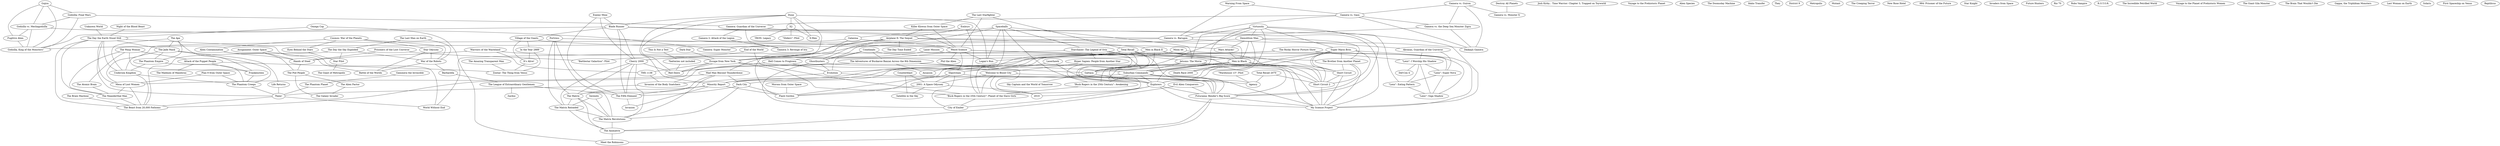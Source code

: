 graph G {
n8[label="Gojira"];
n13[label="Fortress"];
n14[label="Total Recall 2070"];
n27[label="Godzilla: Final Wars"];
n39[label="Virtuosity"];
n45[label="The Last Man on Earth"];
n51[label="Super Mario Bros."];
n62[label="Spaceballs"];
n68[label="The Rocky Horror Picture Show"];
n84[label="The Last Starfighter"];
n242[label="Galaxina"];
n273[label="Dune"];
n279[label="Josh Kirby... Time Warrior: Chapter 3, Trapped on Toyworld"];
n280[label="Cosmos: War of the Planets"];
n281[label="Assignment: Outer Space"];
n282[label="Voyage to the Prehistoric Planet"];
n283[label="Warning From Space"];
n284[label="This Is Not a Test"];
n286[label="The Wasp Woman"];
n287[label="Unknown World"];
n371[label="Starchaser: The Legend of Orin"];
n372[label="Coneheads"];
n378[label="Enemy Mine"];
n390[label="Blade Runner"];
n422[label="Alien Contamination"];
n423[label="Alien Species"];
n425[label="Warriors of the Wasteland"];
n431[label="Counterblast"];
n433[label="The Day the Sky Exploded"];
n435[label="The Doomsday Machine"];
n436[label="Embryo"];
n437[label="End of the World"];
n445[label="Idaho Transfer"];
n460[label="Prisoners of the Lost Universe"];
n466[label="Star Odyssey"];
n469[label="They"];
n527[label="District 9"];
n529[label="Attack of the Puppet People"];
n530[label="Village of the Giants"];
n542[label="Demolition Man"];
n553[label="Metropolis"];
n581[label="Plan 9 from Outer Space"];
n591[label="The Adventures of Buckaroo Banzai Across the 8th Dimension"];
n592[label="Killer Klowns from Outer Space"];
n602[label="The Ape"];
n630[label="Weird Science"];
n655[label="The Amazing Transparent Man"];
n664[label="The Madmen of Mandoras"];
n667[label="Hands of Steel"];
n683[label="Mutant"];
n697[label="Night of the Blood Beast"];
n707[label="Total Recall"];
n721[label="In the Year 2889"];
n725[label="Gamera vs. Guiron"];
n728[label="The Creeping Terror"];
n729[label="Gammera the Invincible"];
n740[label="Laserhawk"];
n741[label="Airplane II: The Sequel"];
n746[label="Omega Cop"];
n747[label="Men in Black II"];
n748[label="Mars Attacks!"];
n761[label="The Day the Earth Stood Still"];
n766[label="Godzilla vs. Mechagodzilla"];
n769[label="Moon 44"];
n780[label="Men in Black"];
n781[label="Cherry 2000"];
n784[label="Death Race 2000"];
n789[label="Morons from Outer Space"];
n795[label="Dark Star"];
n811[label="New Rose Hotel"];
n856[label="The Jade Mask"];
n857[label="Evil Alien Conquerors"];
n1050[label="Jetsons: The Movie"];
n1059[label="Mad Max Beyond Thunderdome"];
n1070[label="Frankenstein"];
n1129[label="The Day Time Ended"];
n1130[label="Eyes Behind the Stars"];
n1131[label="War of the Robots"];
n1132[label="984: Prisoner of the Future"];
n1134[label="Slipstream"];
n1135[label="The Pod People"];
n1136[label="Star Knight"];
n1137[label="Invaders from Space"];
n1138[label="The Alien Factor"];
n1139[label="Hyper Sapien: People from Another Star"];
n1141[label="Welcome to Blood City"];
n1142[label="It's Alive!"];
n1143[label="Future Hunters"];
n1148[label="The Brother from Another Planet"];
n1152[label="Rio 70"];
n1153[label="Star Pilot"];
n1154[label="Assassin"];
n1155[label="Fugitive Alien"];
n1158[label="Robo Vampire"];
n1160[label="Life Returns"];
n1161[label="The Giant of Metropolis"];
n1162[label="R.O.T.O.R."];
n1164[label="Abraxas, Guardian of the Universe"];
n1174[label="\"Lexx\": I Worship His Shadow"];
n1175[label="\"Lexx\": Super Nova"];
n1176[label="\"Lexx\": Eating Pattern"];
n1177[label="\"Lexx\": Giga Shadow"];
n1193[label="Def-Con 4"];
n1194[label="Hell Comes to Frogtown"];
n1216[label="2001: A Space Odyssey"];
n1225[label="The Atomic Brain"];
n1226[label="The Incredible Petrified World"];
n1229[label="Voyage to the Planet of Prehistoric Women"];
n1233[label="Mesa of Lost Women"];
n1234[label="Laser Mission"];
n1241[label="Zontar: The Thing from Venus"];
n1243[label="The Galaxy Invader"];
n1244[label="Battle of the Worlds"];
n1245[label="The Brain Machine"];
n1248[label="The Phantom Planet"];
n1252[label="Destroy All Planets"];
n1356[label="The Giant Gila Monster"];
n1365[label="The Brain That Wouldn't Die"];
n1377[label="Gappa, the Triphibian Monsters"];
n1382[label="Last Woman on Earth"];
n1393[label="Barbarella"];
n1394[label="Escape from New York"];
n1396[label="Solaris"];
n1401[label="Suburban Commando"];
n1409[label="The League of Extraordinary Gentlemen"];
n1490[label="Dark City"];
n4953[label="\"Buck Rogers in the 25th Century\": Awakening"];
n4954[label="\"Buck Rogers in the 25th Century\": Planet of the Slave Girls"];
n5514[label="X2"];
n5515[label="Godzilla, King of the Monsters!"];
n5588[label="Minority Report"];
n5592[label="Ghostbusters"];
n5594[label="Zardoz"];
n5595[label="Short Circuit"];
n5613[label="Gattaca"];
n5949[label="Explorers"];
n5986[label="\"Sliders\": Pilot"];
n6131[label="*batteries not included"];
n6132[label="Serenity"];
n6133[label="The Fifth Element"];
n6134[label="Evolution"];
n6178[label="Futurama: Bender's Big Score"];
n6534[label="Logan's Run"];
n6738[label="Gamera vs. Gaos"];
n6739[label="Gamera vs. Monster X"];
n6740[label="Gamera vs. the Deep Sea Monster Zigra"];
n6755[label="City of Ember"];
n6811[label="The Phantom Empire"];
n6812[label="Undersea Kingdom"];
n6813[label="The Phantom Creeps"];
n6993[label="Phil the Alien"];
n7003[label="Flash Gordon"];
n7004[label="\"Battlestar Galactica\": Pilot"];
n7015[label="Short Circuit 2"];
n7113[label="First Spaceship on Venus"];
n7114[label="Gamera: Guardian of the Universe"];
n7115[label="Gamera 2: Attack of the Legion"];
n7116[label="Gamera 3: Revenge of Iris"];
n7123[label="My Science Project"];
n7175[label="Invasion"];
n7258[label="X-Men"];
n7317[label="2010"];
n7323[label="THX 1138"];
n7389[label="Reptilicus"];
n7390[label="The Neanderthal Man"];
n7409[label="The Matrix"];
n7410[label="The Matrix Reloaded"];
n7411[label="The Matrix Revolutions"];
n7412[label="The Animatrix"];
n7424[label="Invasion of the Body Snatchers"];
n7425[label="Red Dawn"];
n7432[label="\"Warehouse 13\": Pilot"];
n7444[label="Sky Captain and the World of Tomorrow"];
n8004[label="TRON: Legacy"];
n8086[label="Agency"];
n8229[label="Gamera vs. Barugon"];
n8282[label="Meet the Robinsons"];
n8284[label="Them!"];
n8285[label="The Beast from 20,000 Fathoms"];
n8286[label="World Without End"];
n8287[label="Satellite in the Sky"];
n8289[label="Daikaijû Gamera"];
n8290[label="Gamera: Super Monster"];
n7409 -- n7410;
n7409 -- n7411;
n7409 -- n7412;
n6813 -- n8284;
n1401 -- n6178;
n1401 -- n5588;
n1401 -- n7123;
n1401 -- n4953;
n1401 -- n5949;
n741 -- n747;
n741 -- n1394;
n741 -- n5515;
n741 -- n1194;
n741 -- n780;
n741 -- n5592;
n741 -- n1129;
n1142 -- n1241;
n655 -- n1241;
n7115 -- n7116;
n1164 -- n1174;
n1164 -- n1175;
n1233 -- n7390;
n1233 -- n8285;
n747 -- n7015;
n747 -- n5588;
n747 -- n6134;
n747 -- n5595;
n747 -- n780;
n747 -- n5613;
n436 -- n4954;
n436 -- n741;
n7390 -- n8285;
n1409 -- n6133;
n1409 -- n5594;
n14 -- n7015;
n14 -- n8086;
n372 -- n591;
n372 -- n7015;
n372 -- n5592;
n372 -- n6134;
n1059 -- n7409;
n1059 -- n1233;
n1059 -- n7411;
n1059 -- n1490;
n542 -- n1164;
n542 -- n1394;
n542 -- n784;
n542 -- n780;
n542 -- n748;
n542 -- n1148;
n460 -- n7004;
n460 -- n667;
n284 -- n6131;
n8284 -- n8286;
n8284 -- n8285;
n789 -- n7003;
n8229 -- n8289;
n8229 -- n8290;
n591 -- n1401;
n591 -- n7317;
n591 -- n1154;
n591 -- n7425;
n591 -- n7424;
n7015 -- n7123;
n84 -- n630;
n84 -- n592;
n84 -- n707;
n602 -- n1070;
n602 -- n6811;
n602 -- n6812;
n602 -- n856;
n766 -- n5515;
n766 -- n1155;
n766 -- n8290;
n280 -- n422;
n280 -- n1130;
n280 -- n1131;
n280 -- n466;
n6740 -- n8289;
n6740 -- n8229;
n1394 -- n7425;
n1394 -- n4954;
n1394 -- n5613;
n1394 -- n8285;
n1394 -- n7323;
n529 -- n1241;
n529 -- n664;
n529 -- n1070;
n1153 -- n1161;
n761 -- n1233;
n761 -- n7390;
n761 -- n8284;
n761 -- n6812;
n761 -- n856;
n761 -- n8286;
n761 -- n8285;
n7410 -- n7411;
n7410 -- n7412;
n746 -- n8282;
n746 -- n761;
n1174 -- n1175;
n1174 -- n1177;
n1174 -- n1176;
n1174 -- n1193;
n630 -- n6534;
n630 -- n7123;
n630 -- n1134;
n630 -- n781;
n630 -- n1148;
n630 -- n6993;
n6178 -- n8282;
n6178 -- n7123;
n6178 -- n7412;
n729 -- n1248;
n7432 -- n8086;
n697 -- n761;
n1234 -- n1394;
n1234 -- n5613;
n6133 -- n7175;
n725 -- n6739;
n725 -- n6738;
n725 -- n6740;
n725 -- n8289;
n1138 -- n1243;
n857 -- n6178;
n857 -- n7412;
n1160 -- n8284;
n5588 -- n7409;
n5588 -- n7175;
n5588 -- n6133;
n5588 -- n7003;
n1155 -- n5515;
n6134 -- n6178;
n6134 -- n7424;
n1131 -- n1393;
n1131 -- n1244;
n1050 -- n1401;
n1050 -- n6178;
n1050 -- n7123;
n1050 -- n4953;
n1050 -- n4954;
n1050 -- n5949;
n721 -- n1241;
n721 -- n1142;
n13 -- n7410;
n13 -- n7411;
n13 -- n7409;
n13 -- n630;
n4953 -- n4954;
n371 -- n1050;
n371 -- n1139;
n371 -- n8286;
n371 -- n5949;
n1393 -- n1409;
n6812 -- n6813;
n6812 -- n8285;
n530 -- n748;
n530 -- n721;
n530 -- n1142;
n1135 -- n1138;
n1135 -- n1243;
n425 -- n667;
n425 -- n1394;
n425 -- n7323;
n45 -- n433;
n45 -- n1131;
n856 -- n6813;
n856 -- n1160;
n856 -- n6812;
n856 -- n6811;
n7411 -- n7412;
n286 -- n1225;
n286 -- n7390;
n286 -- n529;
n286 -- n1070;
n281 -- n667;
n281 -- n1244;
n27 -- n5515;
n27 -- n7114;
n27 -- n766;
n1139 -- n5949;
n1139 -- n1141;
n5595 -- n7015;
n5595 -- n7123;
n466 -- n1131;
n466 -- n1244;
n1194 -- n6134;
n1194 -- n7425;
n39 -- n1401;
n39 -- n542;
n39 -- n6178;
n39 -- n1050;
n39 -- n7123;
n39 -- n5949;
n39 -- n5613;
n39 -- n51;
n1175 -- n1177;
n1175 -- n1176;
n769 -- n6534;
n769 -- n1177;
n6811 -- n6813;
n6811 -- n6812;
n1245 -- n8285;
n780 -- n1401;
n780 -- n7015;
n780 -- n5588;
n780 -- n5595;
n780 -- n784;
n780 -- n5949;
n780 -- n5613;
n6738 -- n8229;
n6738 -- n6740;
n6738 -- n8289;
n6738 -- n7114;
n1176 -- n1177;
n4954 -- n6755;
n431 -- n8287;
n431 -- n1216;
n795 -- n1394;
n1134 -- n6755;
n1134 -- n6178;
n1134 -- n1216;
n1134 -- n7003;
n6132 -- n7410;
n6132 -- n7411;
n5514 -- n5986;
n5514 -- n7258;
n5514 -- n8004;
n1070 -- n6813;
n1225 -- n7390;
n707 -- n8086;
n707 -- n1154;
n707 -- n780;
n707 -- n5949;
n707 -- n5613;
n707 -- n781;
n1252 -- n6739;
n5592 -- n7015;
n5592 -- n6755;
n5592 -- n6134;
n1130 -- n1153;
n5949 -- n7317;
n5949 -- n6755;
n5949 -- n6178;
n5949 -- n7123;
n1141 -- n8086;
n1141 -- n7317;
n1141 -- n4954;
n1141 -- n1216;
n5613 -- n7444;
n5613 -- n5949;
n7412 -- n8282;
n581 -- n6813;
n581 -- n1233;
n1216 -- n7317;
n1216 -- n8287;
n1216 -- n7003;
n748 -- n780;
n390 -- n630;
n390 -- n5515;
n390 -- n6133;
n390 -- n7123;
n390 -- n530;
n390 -- n1176;
n390 -- n781;
n7114 -- n7115;
n7114 -- n8229;
n7114 -- n7116;
n781 -- n7409;
n781 -- n7410;
n781 -- n6133;
n781 -- n7411;
n781 -- n7425;
n8 -- n5515;
n8 -- n27;
n8 -- n766;
n8 -- n1155;
n378 -- n390;
n378 -- n781;
n378 -- n6133;
n433 -- n1153;
n433 -- n8285;
n433 -- n1131;
n667 -- n1135;
n287 -- n761;
n6131 -- n7425;
n51 -- n1401;
n51 -- n7015;
n51 -- n6178;
n51 -- n1050;
n51 -- n7123;
n51 -- n5595;
n51 -- n5949;
n51 -- n1148;
n1148 -- n7015;
n1148 -- n7123;
n1148 -- n5595;
n422 -- n667;
n422 -- n1135;
n1248 -- n8284;
n273 -- n7258;
n273 -- n6534;
n273 -- n5588;
n273 -- n7425;
n273 -- n5514;
n273 -- n390;
n273 -- n7003;
n7323 -- n7424;
n242 -- n630;
n242 -- n1059;
n242 -- n1233;
n437 -- n4954;
n437 -- n7004;
n283 -- n6738;
n283 -- n8229;
n740 -- n1134;
n740 -- n6178;
n68 -- n7003;
n68 -- n1490;
n68 -- n1174;
n68 -- n1175;
n62 -- n6534;
n62 -- n1050;
n62 -- n4953;
n62 -- n371;
n62 -- n4954;
n62 -- n5592;
n62 -- n242;
n1490 -- n6133;
n1490 -- n7411;
n1490 -- n7003;
n592 -- n741;
n592 -- n630;
n7424 -- n8284;
}
